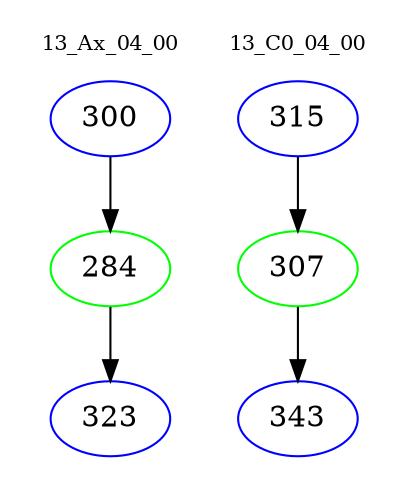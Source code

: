 digraph{
subgraph cluster_0 {
color = white
label = "13_Ax_04_00";
fontsize=10;
T0_300 [label="300", color="blue"]
T0_300 -> T0_284 [color="black"]
T0_284 [label="284", color="green"]
T0_284 -> T0_323 [color="black"]
T0_323 [label="323", color="blue"]
}
subgraph cluster_1 {
color = white
label = "13_C0_04_00";
fontsize=10;
T1_315 [label="315", color="blue"]
T1_315 -> T1_307 [color="black"]
T1_307 [label="307", color="green"]
T1_307 -> T1_343 [color="black"]
T1_343 [label="343", color="blue"]
}
}
